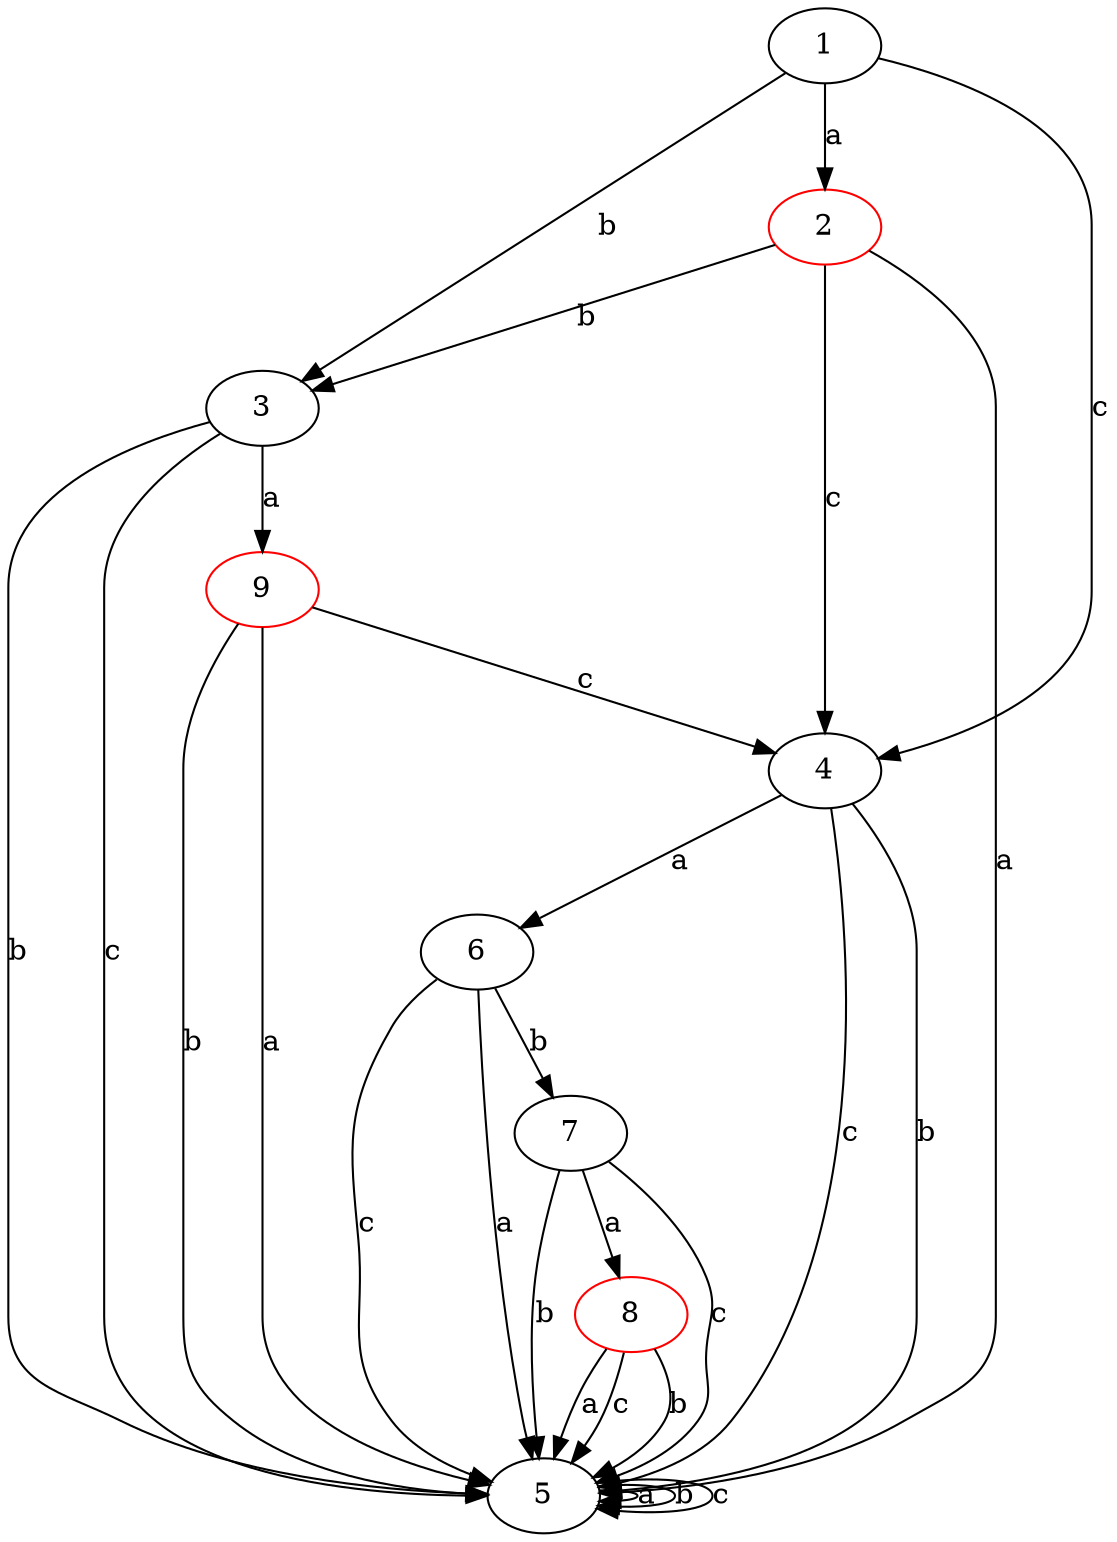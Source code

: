 digraph {
1 -> 2 [label="a"]
1 -> 3 [label="b"]
1 -> 4 [label="c"]
4 -> 5 [label="c"]
4 -> 5 [label="b"]
4 -> 6 [label="a"]
6 -> 5 [label="c"]
6 -> 7 [label="b"]
6 -> 5 [label="a"]
7 -> 5 [label="c"]
7 -> 8 [label="a"]
7 -> 5 [label="b"]
8 -> 5 [label="b"]
8 -> 5 [label="a"]
8 -> 5 [label="c"]
8 [color="red"]
5 -> 5 [label="a"]
5 -> 5 [label="b"]
5 -> 5 [label="c"]
3 -> 9 [label="a"]
3 -> 5 [label="c"]
3 -> 5 [label="b"]
9 -> 5 [label="b"]
9 -> 4 [label="c"]
9 -> 5 [label="a"]
9 [color="red"]
2 -> 3 [label="b"]
2 -> 4 [label="c"]
2 -> 5 [label="a"]
2 [color="red"]
}
